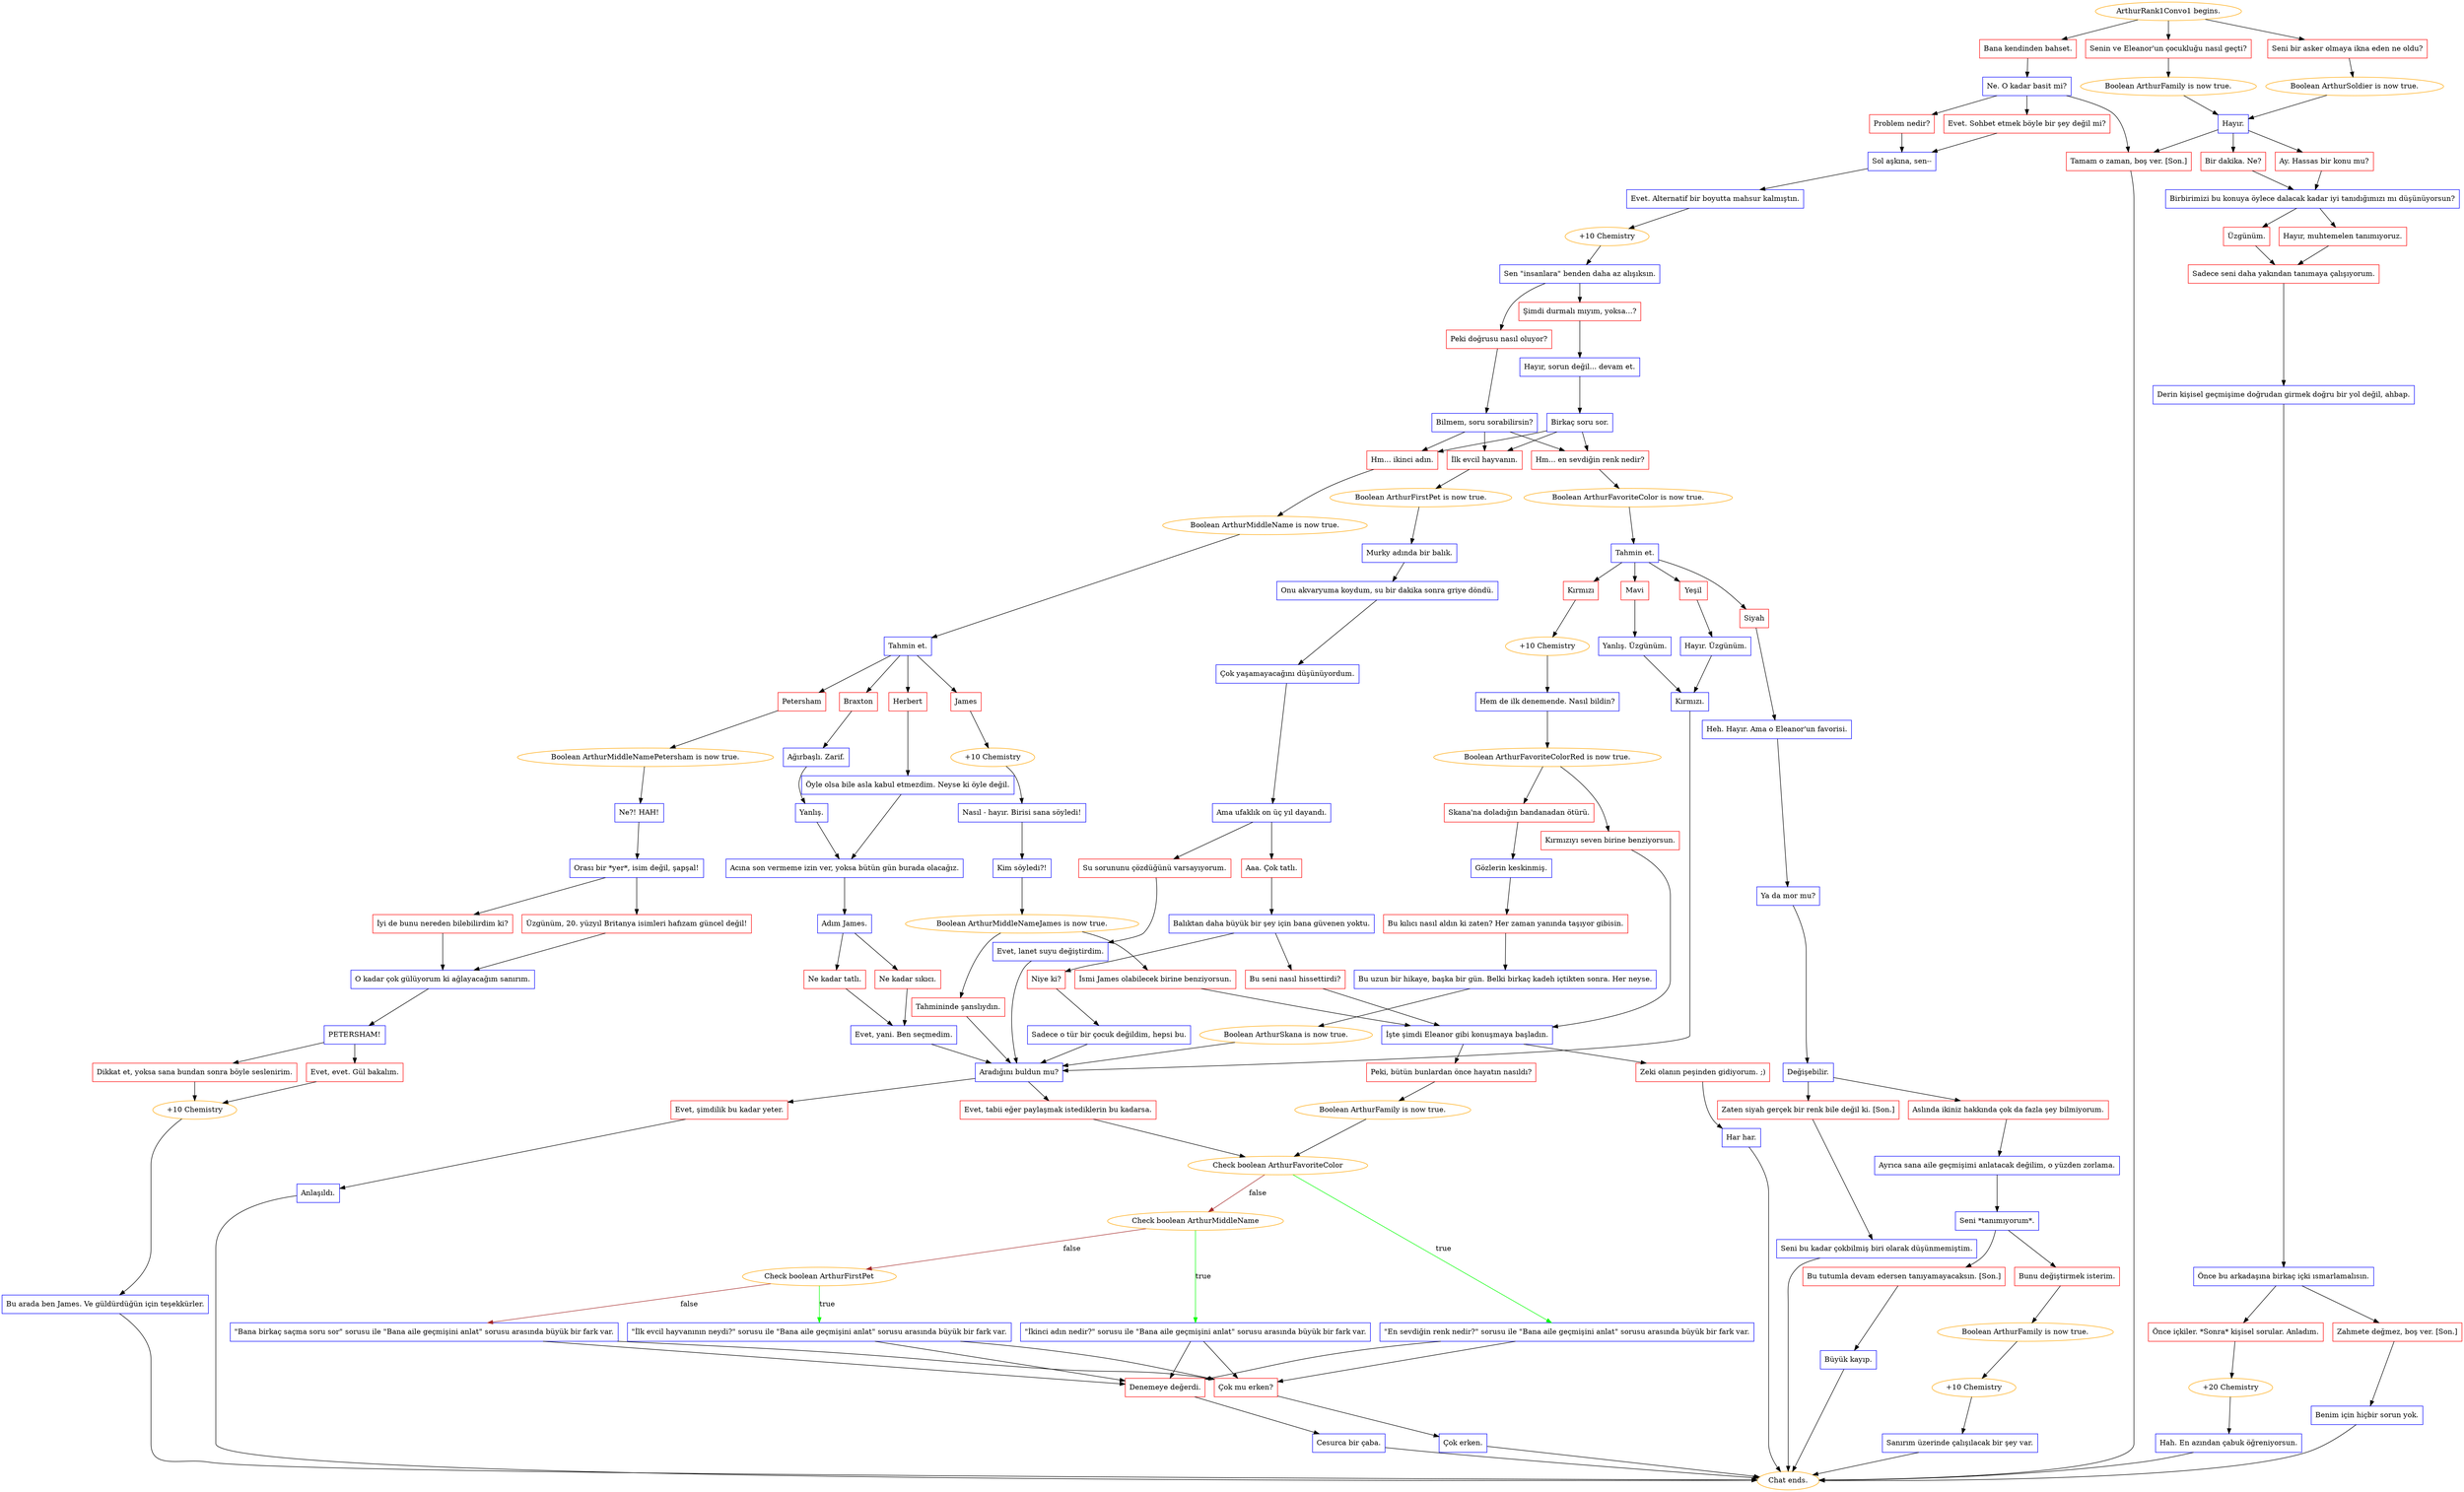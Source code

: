 digraph {
	"ArthurRank1Convo1 begins." [color=orange];
		"ArthurRank1Convo1 begins." -> j3781782805;
		"ArthurRank1Convo1 begins." -> j243428049;
		"ArthurRank1Convo1 begins." -> j4241962741;
	j3781782805 [label="Seni bir asker olmaya ikna eden ne oldu?",shape=box,color=red];
		j3781782805 -> j1612761427;
	j243428049 [label="Senin ve Eleanor'un çocukluğu nasıl geçti?",shape=box,color=red];
		j243428049 -> j3631334025;
	j4241962741 [label="Bana kendinden bahset.",shape=box,color=red];
		j4241962741 -> j1268946266;
	j1612761427 [label="Boolean ArthurSoldier is now true.",color=orange];
		j1612761427 -> j82064807;
	j3631334025 [label="Boolean ArthurFamily is now true.",color=orange];
		j3631334025 -> j82064807;
	j1268946266 [label="Ne. O kadar basit mi?",shape=box,color=blue];
		j1268946266 -> j1179698269;
		j1268946266 -> j3739000404;
		j1268946266 -> j3454774764;
	j82064807 [label="Hayır.",shape=box,color=blue];
		j82064807 -> j3532614026;
		j82064807 -> j2250056191;
		j82064807 -> j3454774764;
	j1179698269 [label="Evet. Sohbet etmek böyle bir şey değil mi?",shape=box,color=red];
		j1179698269 -> j4007623573;
	j3739000404 [label="Problem nedir?",shape=box,color=red];
		j3739000404 -> j4007623573;
	j3454774764 [label="Tamam o zaman, boş ver. [Son.]",shape=box,color=red];
		j3454774764 -> "Chat ends.";
	j3532614026 [label="Bir dakika. Ne?",shape=box,color=red];
		j3532614026 -> j2078340764;
	j2250056191 [label="Ay. Hassas bir konu mu?",shape=box,color=red];
		j2250056191 -> j2078340764;
	j4007623573 [label="Sol aşkına, sen--",shape=box,color=blue];
		j4007623573 -> j1942686861;
	"Chat ends." [color=orange];
	j2078340764 [label="Birbirimizi bu konuya öylece dalacak kadar iyi tanıdığımızı mı düşünüyorsun?",shape=box,color=blue];
		j2078340764 -> j1733133262;
		j2078340764 -> j2455295896;
	j1942686861 [label="Evet. Alternatif bir boyutta mahsur kalmıştın.",shape=box,color=blue];
		j1942686861 -> j1236968946;
	j1733133262 [label="Üzgünüm.",shape=box,color=red];
		j1733133262 -> j1126439873;
	j2455295896 [label="Hayır, muhtemelen tanımıyoruz.",shape=box,color=red];
		j2455295896 -> j1126439873;
	j1236968946 [label="+10 Chemistry",color=orange];
		j1236968946 -> j465850970;
	j1126439873 [label="Sadece seni daha yakından tanımaya çalışıyorum.",shape=box,color=red];
		j1126439873 -> j1774303649;
	j465850970 [label="Sen \"insanlara\" benden daha az alışıksın.",shape=box,color=blue];
		j465850970 -> j460703752;
		j465850970 -> j4087790112;
	j1774303649 [label="Derin kişisel geçmişime doğrudan girmek doğru bir yol değil, ahbap.",shape=box,color=blue];
		j1774303649 -> j2270395426;
	j460703752 [label="Peki doğrusu nasıl oluyor?",shape=box,color=red];
		j460703752 -> j931388643;
	j4087790112 [label="Şimdi durmalı mıyım, yoksa...?",shape=box,color=red];
		j4087790112 -> j1845841691;
	j2270395426 [label="Önce bu arkadaşına birkaç içki ısmarlamalısın.",shape=box,color=blue];
		j2270395426 -> j1153020156;
		j2270395426 -> j541637454;
	j931388643 [label="Bilmem, soru sorabilirsin?",shape=box,color=blue];
		j931388643 -> j1019825038;
		j931388643 -> j3042480856;
		j931388643 -> j1434921717;
	j1845841691 [label="Hayır, sorun değil... devam et.",shape=box,color=blue];
		j1845841691 -> j2011985559;
	j1153020156 [label="Önce içkiler. *Sonra* kişisel sorular. Anladım.",shape=box,color=red];
		j1153020156 -> j1819783417;
	j541637454 [label="Zahmete değmez, boş ver. [Son.]",shape=box,color=red];
		j541637454 -> j3198151529;
	j1019825038 [label="Hm... en sevdiğin renk nedir?",shape=box,color=red];
		j1019825038 -> j2015057976;
	j3042480856 [label="Hm... ikinci adın.",shape=box,color=red];
		j3042480856 -> j3503725632;
	j1434921717 [label="İlk evcil hayvanın.",shape=box,color=red];
		j1434921717 -> j807544354;
	j2011985559 [label="Birkaç soru sor.",shape=box,color=blue];
		j2011985559 -> j1019825038;
		j2011985559 -> j3042480856;
		j2011985559 -> j1434921717;
	j1819783417 [label="+20 Chemistry",color=orange];
		j1819783417 -> j1182581533;
	j3198151529 [label="Benim için hiçbir sorun yok.",shape=box,color=blue];
		j3198151529 -> "Chat ends.";
	j2015057976 [label="Boolean ArthurFavoriteColor is now true.",color=orange];
		j2015057976 -> j2075222777;
	j3503725632 [label="Boolean ArthurMiddleName is now true.",color=orange];
		j3503725632 -> j38863777;
	j807544354 [label="Boolean ArthurFirstPet is now true.",color=orange];
		j807544354 -> j1685783830;
	j1182581533 [label="Hah. En azından çabuk öğreniyorsun.",shape=box,color=blue];
		j1182581533 -> "Chat ends.";
	j2075222777 [label="Tahmin et.",shape=box,color=blue];
		j2075222777 -> j3576430333;
		j2075222777 -> j2680728701;
		j2075222777 -> j1746696957;
		j2075222777 -> j3342221354;
	j38863777 [label="Tahmin et.",shape=box,color=blue];
		j38863777 -> j1686484341;
		j38863777 -> j2478053062;
		j38863777 -> j3104992002;
		j38863777 -> j2746859032;
	j1685783830 [label="Murky adında bir balık.",shape=box,color=blue];
		j1685783830 -> j3722315256;
	j3576430333 [label="Yeşil",shape=box,color=red];
		j3576430333 -> j102921057;
	j2680728701 [label="Siyah",shape=box,color=red];
		j2680728701 -> j963089553;
	j1746696957 [label="Kırmızı",shape=box,color=red];
		j1746696957 -> j1404805801;
	j3342221354 [label="Mavi",shape=box,color=red];
		j3342221354 -> j1290357367;
	j1686484341 [label="Herbert",shape=box,color=red];
		j1686484341 -> j2862034433;
	j2478053062 [label="James",shape=box,color=red];
		j2478053062 -> j2807616567;
	j3104992002 [label="Petersham",shape=box,color=red];
		j3104992002 -> j3981813542;
	j2746859032 [label="Braxton",shape=box,color=red];
		j2746859032 -> j1476251074;
	j3722315256 [label="Onu akvaryuma koydum, su bir dakika sonra griye döndü.",shape=box,color=blue];
		j3722315256 -> j4284808550;
	j102921057 [label="Hayır. Üzgünüm.",shape=box,color=blue];
		j102921057 -> j2648685412;
	j963089553 [label="Heh. Hayır. Ama o Eleanor'un favorisi.",shape=box,color=blue];
		j963089553 -> j1440225194;
	j1404805801 [label="+10 Chemistry",color=orange];
		j1404805801 -> j3285966949;
	j1290357367 [label="Yanlış. Üzgünüm.",shape=box,color=blue];
		j1290357367 -> j2648685412;
	j2862034433 [label="Öyle olsa bile asla kabul etmezdim. Neyse ki öyle değil.",shape=box,color=blue];
		j2862034433 -> j268575726;
	j2807616567 [label="+10 Chemistry",color=orange];
		j2807616567 -> j1856755608;
	j3981813542 [label="Boolean ArthurMiddleNamePetersham is now true.",color=orange];
		j3981813542 -> j1195813819;
	j1476251074 [label="Ağırbaşlı. Zarif.",shape=box,color=blue];
		j1476251074 -> j633676395;
	j4284808550 [label="Çok yaşamayacağını düşünüyordum.",shape=box,color=blue];
		j4284808550 -> j167219518;
	j2648685412 [label="Kırmızı.",shape=box,color=blue];
		j2648685412 -> j2811988472;
	j1440225194 [label="Ya da mor mu?",shape=box,color=blue];
		j1440225194 -> j1424964795;
	j3285966949 [label="Hem de ilk denemende. Nasıl bildin?",shape=box,color=blue];
		j3285966949 -> j1495673464;
	j268575726 [label="Acına son vermeme izin ver, yoksa bütün gün burada olacağız.",shape=box,color=blue];
		j268575726 -> j2268156163;
	j1856755608 [label="Nasıl - hayır. Birisi sana söyledi!",shape=box,color=blue];
		j1856755608 -> j2854995114;
	j1195813819 [label="Ne?! HAH!",shape=box,color=blue];
		j1195813819 -> j3687538836;
	j633676395 [label="Yanlış.",shape=box,color=blue];
		j633676395 -> j268575726;
	j167219518 [label="Ama ufaklık on üç yıl dayandı.",shape=box,color=blue];
		j167219518 -> j971102428;
		j167219518 -> j565801220;
	j2811988472 [label="Aradığını buldun mu?",shape=box,color=blue];
		j2811988472 -> j4056315975;
		j2811988472 -> j104317352;
	j1424964795 [label="Değişebilir.",shape=box,color=blue];
		j1424964795 -> j420676552;
		j1424964795 -> j4180544501;
	j1495673464 [label="Boolean ArthurFavoriteColorRed is now true.",color=orange];
		j1495673464 -> j2239522410;
		j1495673464 -> j2152396123;
	j2268156163 [label="Adım James.",shape=box,color=blue];
		j2268156163 -> j147220725;
		j2268156163 -> j4209496988;
	j2854995114 [label="Kim söyledi?!",shape=box,color=blue];
		j2854995114 -> j3227176944;
	j3687538836 [label="Orası bir *yer*, isim değil, şapşal!",shape=box,color=blue];
		j3687538836 -> j3211345560;
		j3687538836 -> j1529127795;
	j971102428 [label="Su sorununu çözdüğünü varsayıyorum.",shape=box,color=red];
		j971102428 -> j264119023;
	j565801220 [label="Aaa. Çok tatlı.",shape=box,color=red];
		j565801220 -> j2850990775;
	j4056315975 [label="Evet, tabii eğer paylaşmak istediklerin bu kadarsa.",shape=box,color=red];
		j4056315975 -> j4069610047;
	j104317352 [label="Evet, şimdilik bu kadar yeter.",shape=box,color=red];
		j104317352 -> j1083930076;
	j420676552 [label="Zaten siyah gerçek bir renk bile değil ki. [Son.]",shape=box,color=red];
		j420676552 -> j4265882199;
	j4180544501 [label="Aslında ikiniz hakkında çok da fazla şey bilmiyorum.",shape=box,color=red];
		j4180544501 -> j1752638138;
	j2239522410 [label="Skana'na doladığın bandanadan ötürü.",shape=box,color=red];
		j2239522410 -> j1610021727;
	j2152396123 [label="Kırmızıyı seven birine benziyorsun.",shape=box,color=red];
		j2152396123 -> j664292493;
	j147220725 [label="Ne kadar sıkıcı.",shape=box,color=red];
		j147220725 -> j568621450;
	j4209496988 [label="Ne kadar tatlı.",shape=box,color=red];
		j4209496988 -> j568621450;
	j3227176944 [label="Boolean ArthurMiddleNameJames is now true.",color=orange];
		j3227176944 -> j1209696283;
		j3227176944 -> j1007993519;
	j3211345560 [label="Üzgünüm, 20. yüzyıl Britanya isimleri hafızam güncel değil!",shape=box,color=red];
		j3211345560 -> j2069363206;
	j1529127795 [label="İyi de bunu nereden bilebilirdim ki?",shape=box,color=red];
		j1529127795 -> j2069363206;
	j264119023 [label="Evet, lanet suyu değiştirdim.",shape=box,color=blue];
		j264119023 -> j2811988472;
	j2850990775 [label="Balıktan daha büyük bir şey için bana güvenen yoktu.",shape=box,color=blue];
		j2850990775 -> j698538957;
		j2850990775 -> j605482100;
	j4069610047 [label="Check boolean ArthurFavoriteColor",color=orange];
		j4069610047 -> j1179483484 [label=true,color=green];
		j4069610047 -> j408328346 [label=false,color=brown];
	j1083930076 [label="Anlaşıldı.",shape=box,color=blue];
		j1083930076 -> "Chat ends.";
	j4265882199 [label="Seni bu kadar çokbilmiş biri olarak düşünmemiştim.",shape=box,color=blue];
		j4265882199 -> "Chat ends.";
	j1752638138 [label="Ayrıca sana aile geçmişimi anlatacak değilim, o yüzden zorlama.",shape=box,color=blue];
		j1752638138 -> j1963625515;
	j1610021727 [label="Gözlerin keskinmiş.",shape=box,color=blue];
		j1610021727 -> j4084015115;
	j664292493 [label="İşte şimdi Eleanor gibi konuşmaya başladın.",shape=box,color=blue];
		j664292493 -> j3414572575;
		j664292493 -> j4058818751;
	j568621450 [label="Evet, yani. Ben seçmedim.",shape=box,color=blue];
		j568621450 -> j2811988472;
	j1209696283 [label="Tahmininde şanslıydın.",shape=box,color=red];
		j1209696283 -> j2811988472;
	j1007993519 [label="İsmi James olabilecek birine benziyorsun.",shape=box,color=red];
		j1007993519 -> j664292493;
	j2069363206 [label="O kadar çok gülüyorum ki ağlayacağım sanırım.",shape=box,color=blue];
		j2069363206 -> j220010135;
	j698538957 [label="Niye ki?",shape=box,color=red];
		j698538957 -> j2805227818;
	j605482100 [label="Bu seni nasıl hissettirdi?",shape=box,color=red];
		j605482100 -> j664292493;
	j1179483484 [label="\"En sevdiğin renk nedir?\" sorusu ile \"Bana aile geçmişini anlat\" sorusu arasında büyük bir fark var.",shape=box,color=blue];
		j1179483484 -> j2238716291;
		j1179483484 -> j2286403991;
	j408328346 [label="Check boolean ArthurMiddleName",color=orange];
		j408328346 -> j1642271385 [label=true,color=green];
		j408328346 -> j3450194418 [label=false,color=brown];
	j1963625515 [label="Seni *tanımıyorum*.",shape=box,color=blue];
		j1963625515 -> j1593458638;
		j1963625515 -> j3555187200;
	j4084015115 [label="Bu kılıcı nasıl aldın ki zaten? Her zaman yanında taşıyor gibisin.",shape=box,color=red];
		j4084015115 -> j717710239;
	j3414572575 [label="Peki, bütün bunlardan önce hayatın nasıldı?",shape=box,color=red];
		j3414572575 -> j267340878;
	j4058818751 [label="Zeki olanın peşinden gidiyorum. ;)",shape=box,color=red];
		j4058818751 -> j497483770;
	j220010135 [label="PETERSHAM!",shape=box,color=blue];
		j220010135 -> j998144902;
		j220010135 -> j1866209000;
	j2805227818 [label="Sadece o tür bir çocuk değildim, hepsi bu.",shape=box,color=blue];
		j2805227818 -> j2811988472;
	j2238716291 [label="Çok mu erken?",shape=box,color=red];
		j2238716291 -> j340275780;
	j2286403991 [label="Denemeye değerdi.",shape=box,color=red];
		j2286403991 -> j2692789515;
	j1642271385 [label="\"İkinci adın nedir?\" sorusu ile \"Bana aile geçmişini anlat\" sorusu arasında büyük bir fark var.",shape=box,color=blue];
		j1642271385 -> j2238716291;
		j1642271385 -> j2286403991;
	j3450194418 [label="Check boolean ArthurFirstPet",color=orange];
		j3450194418 -> j3148450397 [label=true,color=green];
		j3450194418 -> j914326782 [label=false,color=brown];
	j1593458638 [label="Bunu değiştirmek isterim.",shape=box,color=red];
		j1593458638 -> j1075484235;
	j3555187200 [label="Bu tutumla devam edersen tanıyamayacaksın. [Son.]",shape=box,color=red];
		j3555187200 -> j4053448703;
	j717710239 [label="Bu uzun bir hikaye, başka bir gün. Belki birkaç kadeh içtikten sonra. Her neyse.",shape=box,color=blue];
		j717710239 -> j2815276855;
	j267340878 [label="Boolean ArthurFamily is now true.",color=orange];
		j267340878 -> j4069610047;
	j497483770 [label="Har har.",shape=box,color=blue];
		j497483770 -> "Chat ends.";
	j998144902 [label="Dikkat et, yoksa sana bundan sonra böyle seslenirim.",shape=box,color=red];
		j998144902 -> j1214515833;
	j1866209000 [label="Evet, evet. Gül bakalım.",shape=box,color=red];
		j1866209000 -> j1214515833;
	j340275780 [label="Çok erken.",shape=box,color=blue];
		j340275780 -> "Chat ends.";
	j2692789515 [label="Cesurca bir çaba.",shape=box,color=blue];
		j2692789515 -> "Chat ends.";
	j3148450397 [label="\"İlk evcil hayvanının neydi?\" sorusu ile \"Bana aile geçmişini anlat\" sorusu arasında büyük bir fark var.",shape=box,color=blue];
		j3148450397 -> j2238716291;
		j3148450397 -> j2286403991;
	j914326782 [label="\"Bana birkaç saçma soru sor\" sorusu ile \"Bana aile geçmişini anlat\" sorusu arasında büyük bir fark var.",shape=box,color=blue];
		j914326782 -> j2238716291;
		j914326782 -> j2286403991;
	j1075484235 [label="Boolean ArthurFamily is now true.",color=orange];
		j1075484235 -> j2912528013;
	j4053448703 [label="Büyük kayıp.",shape=box,color=blue];
		j4053448703 -> "Chat ends.";
	j2815276855 [label="Boolean ArthurSkana is now true.",color=orange];
		j2815276855 -> j2811988472;
	j1214515833 [label="+10 Chemistry",color=orange];
		j1214515833 -> j4286571045;
	j2912528013 [label="+10 Chemistry",color=orange];
		j2912528013 -> j1879287104;
	j4286571045 [label="Bu arada ben James. Ve güldürdüğün için teşekkürler.",shape=box,color=blue];
		j4286571045 -> "Chat ends.";
	j1879287104 [label="Sanırım üzerinde çalışılacak bir şey var.",shape=box,color=blue];
		j1879287104 -> "Chat ends.";
}